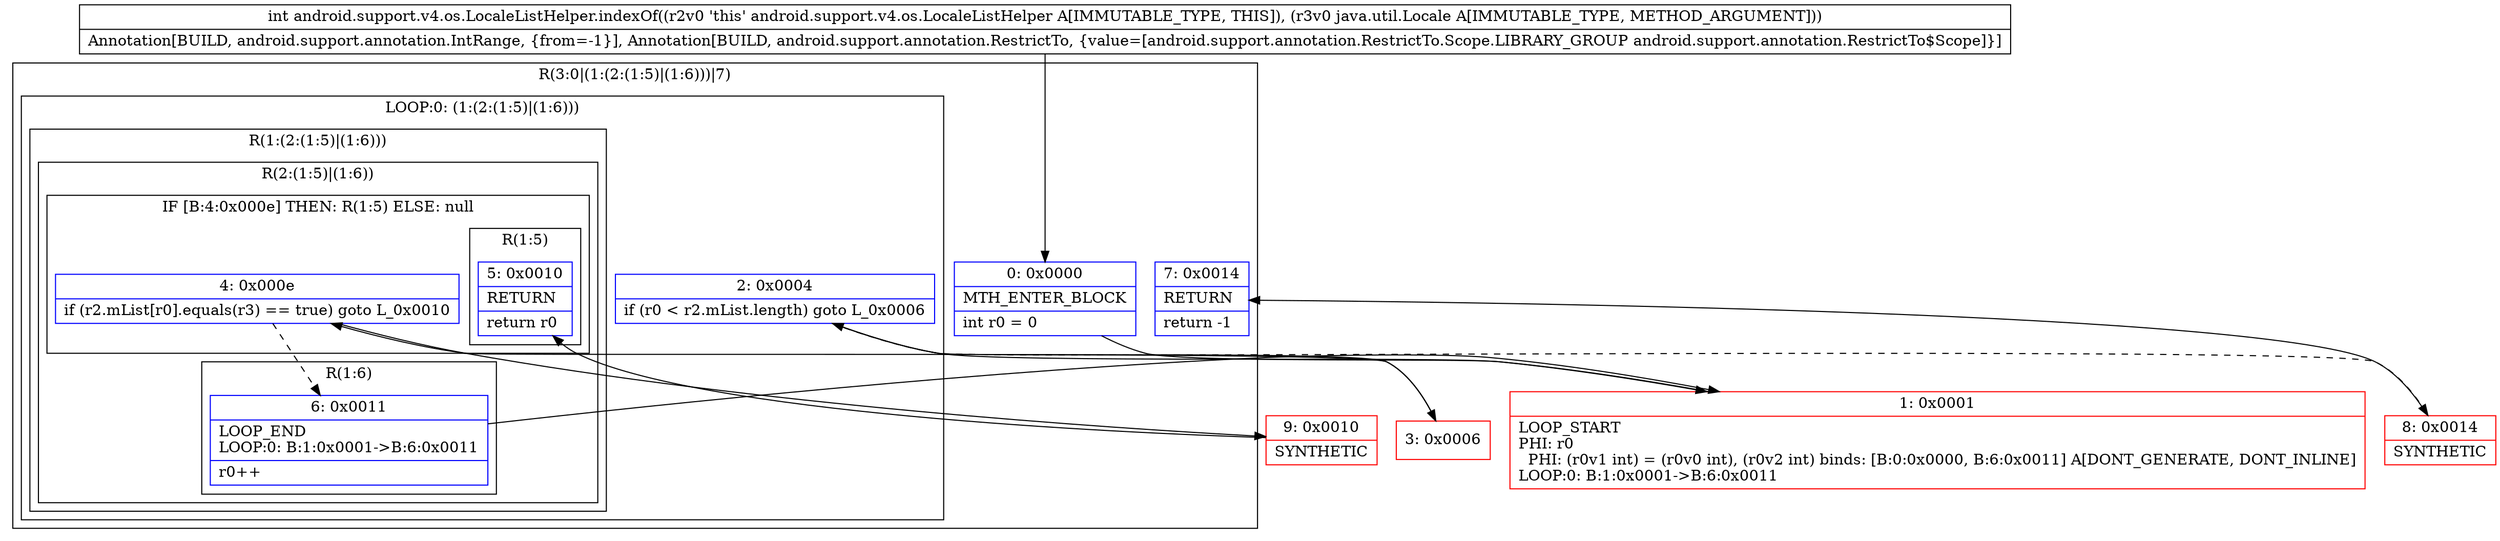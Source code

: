 digraph "CFG forandroid.support.v4.os.LocaleListHelper.indexOf(Ljava\/util\/Locale;)I" {
subgraph cluster_Region_1008083809 {
label = "R(3:0|(1:(2:(1:5)|(1:6)))|7)";
node [shape=record,color=blue];
Node_0 [shape=record,label="{0\:\ 0x0000|MTH_ENTER_BLOCK\l|int r0 = 0\l}"];
subgraph cluster_LoopRegion_571128656 {
label = "LOOP:0: (1:(2:(1:5)|(1:6)))";
node [shape=record,color=blue];
Node_2 [shape=record,label="{2\:\ 0x0004|if (r0 \< r2.mList.length) goto L_0x0006\l}"];
subgraph cluster_Region_1740463431 {
label = "R(1:(2:(1:5)|(1:6)))";
node [shape=record,color=blue];
subgraph cluster_Region_1936386983 {
label = "R(2:(1:5)|(1:6))";
node [shape=record,color=blue];
subgraph cluster_IfRegion_1114656464 {
label = "IF [B:4:0x000e] THEN: R(1:5) ELSE: null";
node [shape=record,color=blue];
Node_4 [shape=record,label="{4\:\ 0x000e|if (r2.mList[r0].equals(r3) == true) goto L_0x0010\l}"];
subgraph cluster_Region_1332768980 {
label = "R(1:5)";
node [shape=record,color=blue];
Node_5 [shape=record,label="{5\:\ 0x0010|RETURN\l|return r0\l}"];
}
}
subgraph cluster_Region_68679144 {
label = "R(1:6)";
node [shape=record,color=blue];
Node_6 [shape=record,label="{6\:\ 0x0011|LOOP_END\lLOOP:0: B:1:0x0001\-\>B:6:0x0011\l|r0++\l}"];
}
}
}
}
Node_7 [shape=record,label="{7\:\ 0x0014|RETURN\l|return \-1\l}"];
}
Node_1 [shape=record,color=red,label="{1\:\ 0x0001|LOOP_START\lPHI: r0 \l  PHI: (r0v1 int) = (r0v0 int), (r0v2 int) binds: [B:0:0x0000, B:6:0x0011] A[DONT_GENERATE, DONT_INLINE]\lLOOP:0: B:1:0x0001\-\>B:6:0x0011\l}"];
Node_3 [shape=record,color=red,label="{3\:\ 0x0006}"];
Node_8 [shape=record,color=red,label="{8\:\ 0x0014|SYNTHETIC\l}"];
Node_9 [shape=record,color=red,label="{9\:\ 0x0010|SYNTHETIC\l}"];
MethodNode[shape=record,label="{int android.support.v4.os.LocaleListHelper.indexOf((r2v0 'this' android.support.v4.os.LocaleListHelper A[IMMUTABLE_TYPE, THIS]), (r3v0 java.util.Locale A[IMMUTABLE_TYPE, METHOD_ARGUMENT]))  | Annotation[BUILD, android.support.annotation.IntRange, \{from=\-1\}], Annotation[BUILD, android.support.annotation.RestrictTo, \{value=[android.support.annotation.RestrictTo.Scope.LIBRARY_GROUP android.support.annotation.RestrictTo$Scope]\}]\l}"];
MethodNode -> Node_0;
Node_0 -> Node_1;
Node_2 -> Node_3;
Node_2 -> Node_8[style=dashed];
Node_4 -> Node_6[style=dashed];
Node_4 -> Node_9;
Node_6 -> Node_1;
Node_1 -> Node_2;
Node_3 -> Node_4;
Node_8 -> Node_7;
Node_9 -> Node_5;
}

